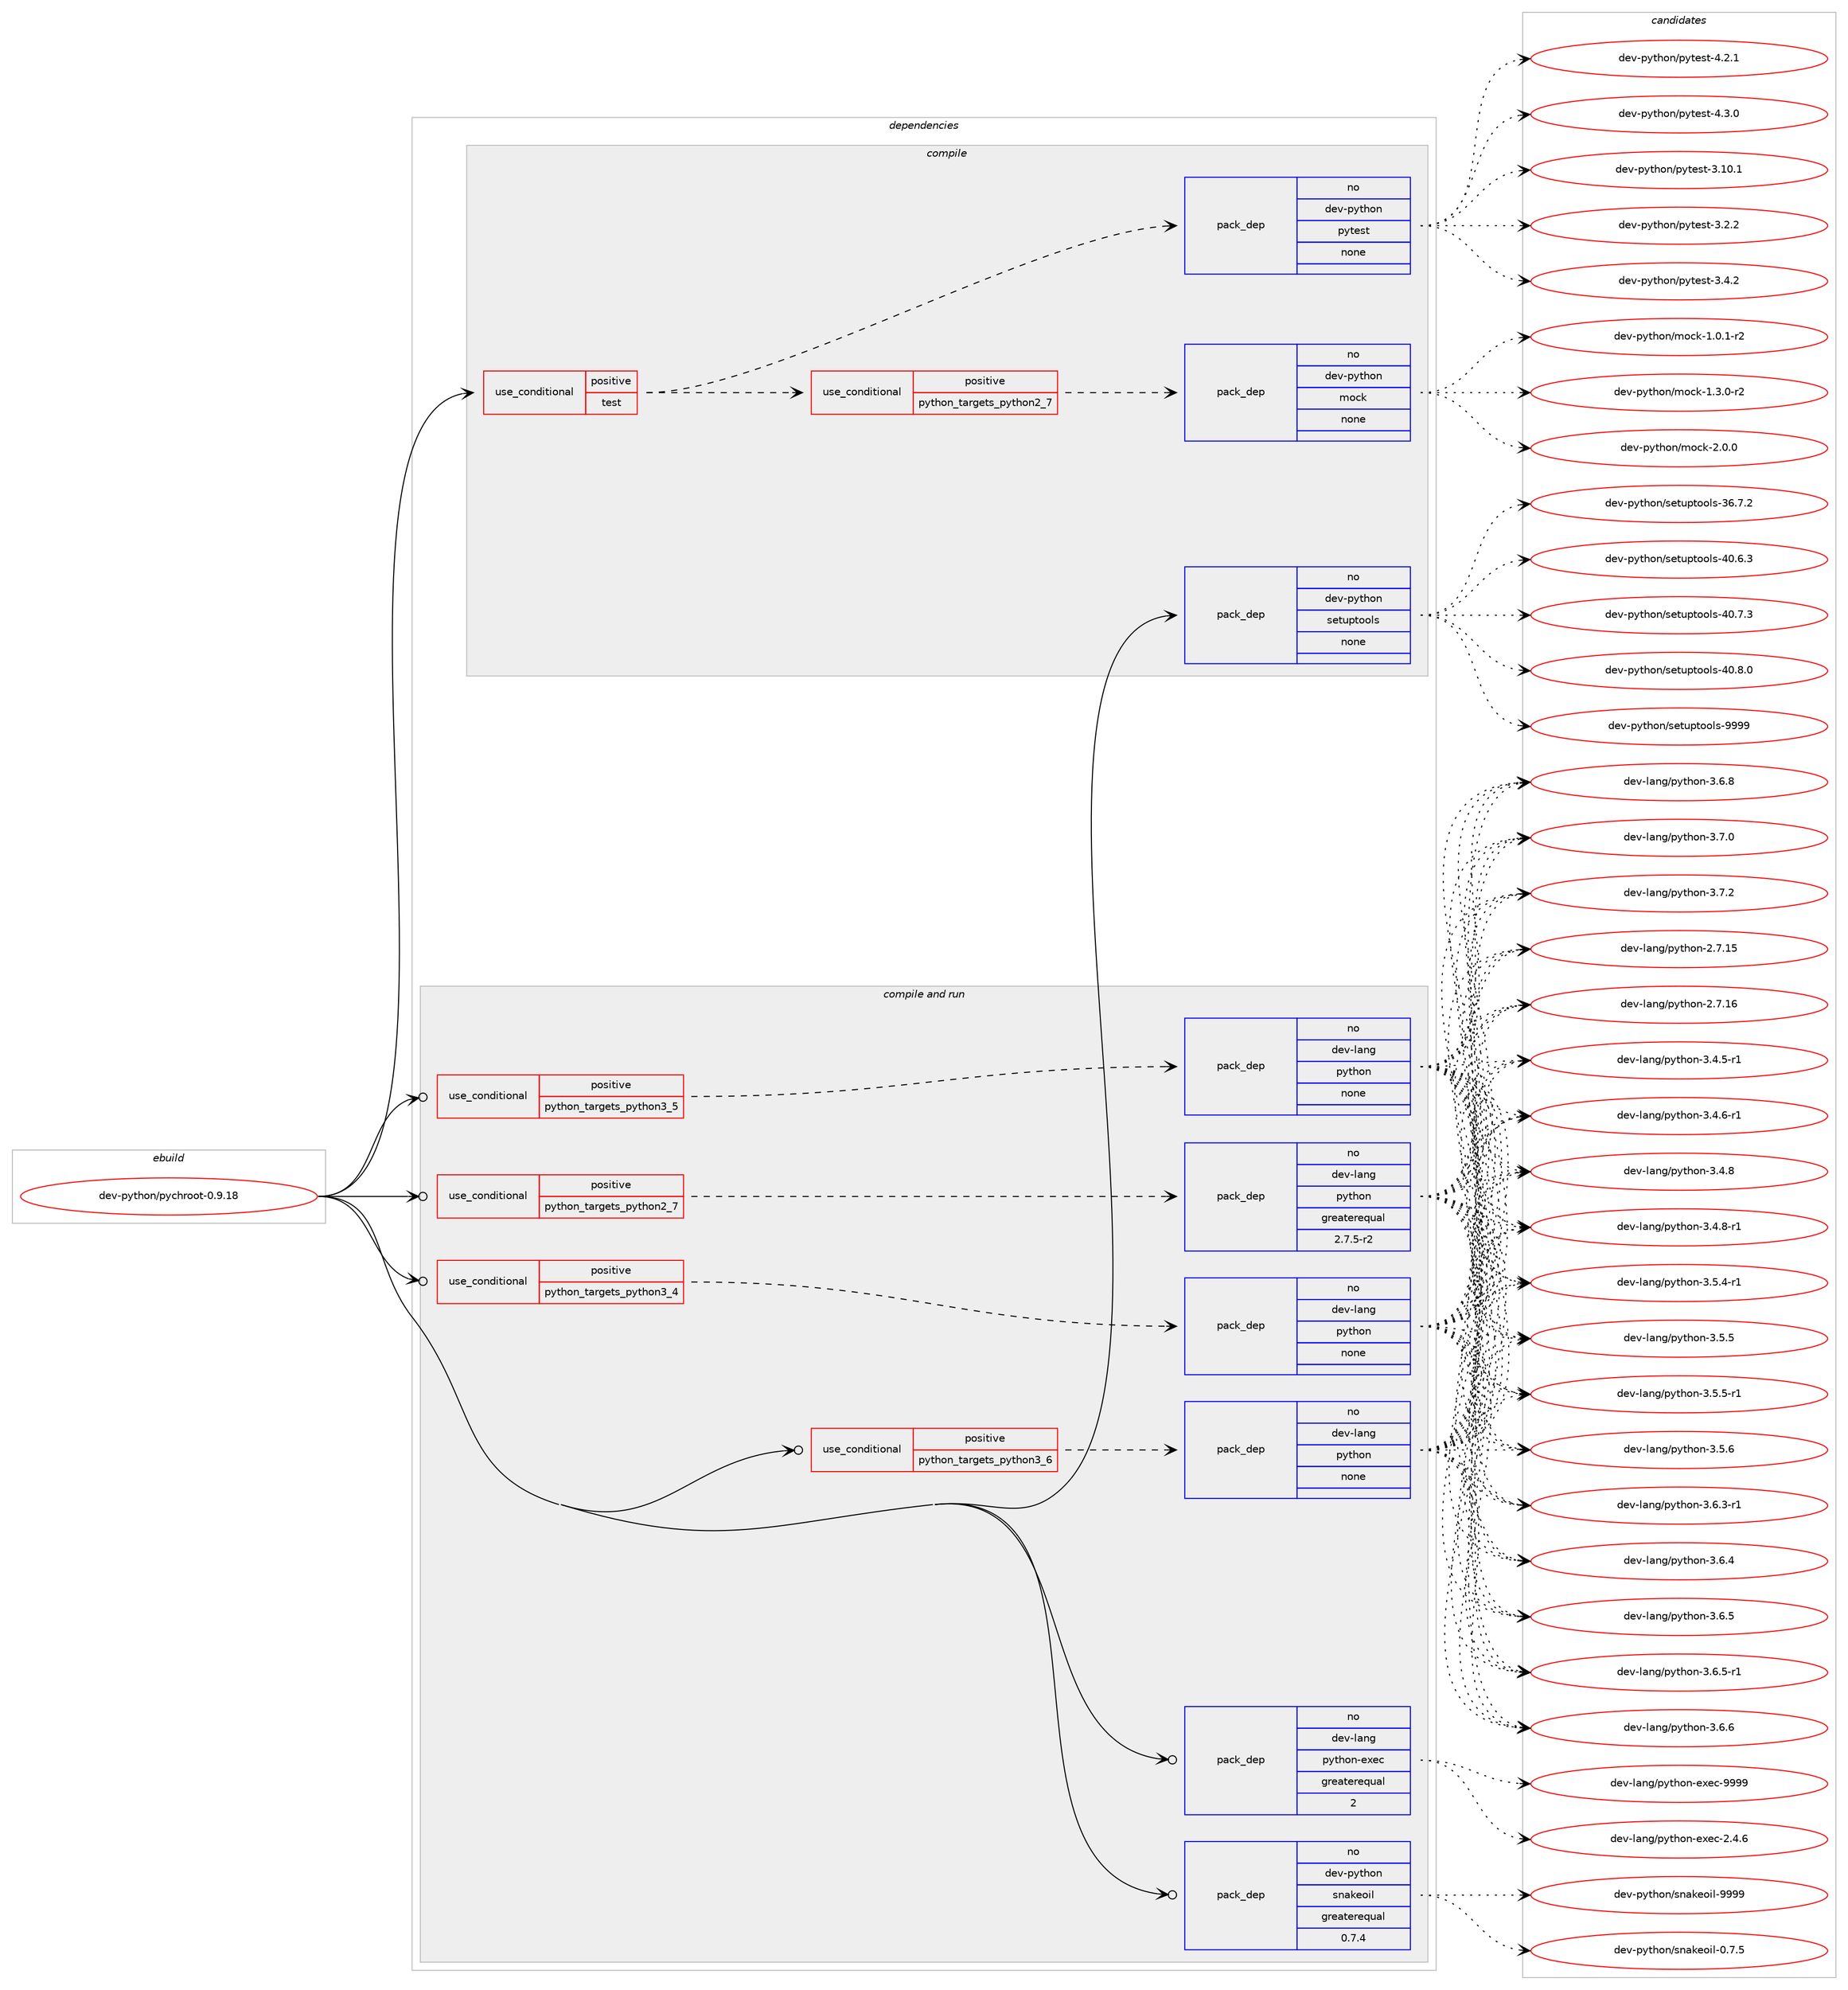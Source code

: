 digraph prolog {

# *************
# Graph options
# *************

newrank=true;
concentrate=true;
compound=true;
graph [rankdir=LR,fontname=Helvetica,fontsize=10,ranksep=1.5];#, ranksep=2.5, nodesep=0.2];
edge  [arrowhead=vee];
node  [fontname=Helvetica,fontsize=10];

# **********
# The ebuild
# **********

subgraph cluster_leftcol {
color=gray;
rank=same;
label=<<i>ebuild</i>>;
id [label="dev-python/pychroot-0.9.18", color=red, width=4, href="../dev-python/pychroot-0.9.18.svg"];
}

# ****************
# The dependencies
# ****************

subgraph cluster_midcol {
color=gray;
label=<<i>dependencies</i>>;
subgraph cluster_compile {
fillcolor="#eeeeee";
style=filled;
label=<<i>compile</i>>;
subgraph cond380358 {
dependency1428037 [label=<<TABLE BORDER="0" CELLBORDER="1" CELLSPACING="0" CELLPADDING="4"><TR><TD ROWSPAN="3" CELLPADDING="10">use_conditional</TD></TR><TR><TD>positive</TD></TR><TR><TD>test</TD></TR></TABLE>>, shape=none, color=red];
subgraph cond380359 {
dependency1428038 [label=<<TABLE BORDER="0" CELLBORDER="1" CELLSPACING="0" CELLPADDING="4"><TR><TD ROWSPAN="3" CELLPADDING="10">use_conditional</TD></TR><TR><TD>positive</TD></TR><TR><TD>python_targets_python2_7</TD></TR></TABLE>>, shape=none, color=red];
subgraph pack1024365 {
dependency1428039 [label=<<TABLE BORDER="0" CELLBORDER="1" CELLSPACING="0" CELLPADDING="4" WIDTH="220"><TR><TD ROWSPAN="6" CELLPADDING="30">pack_dep</TD></TR><TR><TD WIDTH="110">no</TD></TR><TR><TD>dev-python</TD></TR><TR><TD>mock</TD></TR><TR><TD>none</TD></TR><TR><TD></TD></TR></TABLE>>, shape=none, color=blue];
}
dependency1428038:e -> dependency1428039:w [weight=20,style="dashed",arrowhead="vee"];
}
dependency1428037:e -> dependency1428038:w [weight=20,style="dashed",arrowhead="vee"];
subgraph pack1024366 {
dependency1428040 [label=<<TABLE BORDER="0" CELLBORDER="1" CELLSPACING="0" CELLPADDING="4" WIDTH="220"><TR><TD ROWSPAN="6" CELLPADDING="30">pack_dep</TD></TR><TR><TD WIDTH="110">no</TD></TR><TR><TD>dev-python</TD></TR><TR><TD>pytest</TD></TR><TR><TD>none</TD></TR><TR><TD></TD></TR></TABLE>>, shape=none, color=blue];
}
dependency1428037:e -> dependency1428040:w [weight=20,style="dashed",arrowhead="vee"];
}
id:e -> dependency1428037:w [weight=20,style="solid",arrowhead="vee"];
subgraph pack1024367 {
dependency1428041 [label=<<TABLE BORDER="0" CELLBORDER="1" CELLSPACING="0" CELLPADDING="4" WIDTH="220"><TR><TD ROWSPAN="6" CELLPADDING="30">pack_dep</TD></TR><TR><TD WIDTH="110">no</TD></TR><TR><TD>dev-python</TD></TR><TR><TD>setuptools</TD></TR><TR><TD>none</TD></TR><TR><TD></TD></TR></TABLE>>, shape=none, color=blue];
}
id:e -> dependency1428041:w [weight=20,style="solid",arrowhead="vee"];
}
subgraph cluster_compileandrun {
fillcolor="#eeeeee";
style=filled;
label=<<i>compile and run</i>>;
subgraph cond380360 {
dependency1428042 [label=<<TABLE BORDER="0" CELLBORDER="1" CELLSPACING="0" CELLPADDING="4"><TR><TD ROWSPAN="3" CELLPADDING="10">use_conditional</TD></TR><TR><TD>positive</TD></TR><TR><TD>python_targets_python2_7</TD></TR></TABLE>>, shape=none, color=red];
subgraph pack1024368 {
dependency1428043 [label=<<TABLE BORDER="0" CELLBORDER="1" CELLSPACING="0" CELLPADDING="4" WIDTH="220"><TR><TD ROWSPAN="6" CELLPADDING="30">pack_dep</TD></TR><TR><TD WIDTH="110">no</TD></TR><TR><TD>dev-lang</TD></TR><TR><TD>python</TD></TR><TR><TD>greaterequal</TD></TR><TR><TD>2.7.5-r2</TD></TR></TABLE>>, shape=none, color=blue];
}
dependency1428042:e -> dependency1428043:w [weight=20,style="dashed",arrowhead="vee"];
}
id:e -> dependency1428042:w [weight=20,style="solid",arrowhead="odotvee"];
subgraph cond380361 {
dependency1428044 [label=<<TABLE BORDER="0" CELLBORDER="1" CELLSPACING="0" CELLPADDING="4"><TR><TD ROWSPAN="3" CELLPADDING="10">use_conditional</TD></TR><TR><TD>positive</TD></TR><TR><TD>python_targets_python3_4</TD></TR></TABLE>>, shape=none, color=red];
subgraph pack1024369 {
dependency1428045 [label=<<TABLE BORDER="0" CELLBORDER="1" CELLSPACING="0" CELLPADDING="4" WIDTH="220"><TR><TD ROWSPAN="6" CELLPADDING="30">pack_dep</TD></TR><TR><TD WIDTH="110">no</TD></TR><TR><TD>dev-lang</TD></TR><TR><TD>python</TD></TR><TR><TD>none</TD></TR><TR><TD></TD></TR></TABLE>>, shape=none, color=blue];
}
dependency1428044:e -> dependency1428045:w [weight=20,style="dashed",arrowhead="vee"];
}
id:e -> dependency1428044:w [weight=20,style="solid",arrowhead="odotvee"];
subgraph cond380362 {
dependency1428046 [label=<<TABLE BORDER="0" CELLBORDER="1" CELLSPACING="0" CELLPADDING="4"><TR><TD ROWSPAN="3" CELLPADDING="10">use_conditional</TD></TR><TR><TD>positive</TD></TR><TR><TD>python_targets_python3_5</TD></TR></TABLE>>, shape=none, color=red];
subgraph pack1024370 {
dependency1428047 [label=<<TABLE BORDER="0" CELLBORDER="1" CELLSPACING="0" CELLPADDING="4" WIDTH="220"><TR><TD ROWSPAN="6" CELLPADDING="30">pack_dep</TD></TR><TR><TD WIDTH="110">no</TD></TR><TR><TD>dev-lang</TD></TR><TR><TD>python</TD></TR><TR><TD>none</TD></TR><TR><TD></TD></TR></TABLE>>, shape=none, color=blue];
}
dependency1428046:e -> dependency1428047:w [weight=20,style="dashed",arrowhead="vee"];
}
id:e -> dependency1428046:w [weight=20,style="solid",arrowhead="odotvee"];
subgraph cond380363 {
dependency1428048 [label=<<TABLE BORDER="0" CELLBORDER="1" CELLSPACING="0" CELLPADDING="4"><TR><TD ROWSPAN="3" CELLPADDING="10">use_conditional</TD></TR><TR><TD>positive</TD></TR><TR><TD>python_targets_python3_6</TD></TR></TABLE>>, shape=none, color=red];
subgraph pack1024371 {
dependency1428049 [label=<<TABLE BORDER="0" CELLBORDER="1" CELLSPACING="0" CELLPADDING="4" WIDTH="220"><TR><TD ROWSPAN="6" CELLPADDING="30">pack_dep</TD></TR><TR><TD WIDTH="110">no</TD></TR><TR><TD>dev-lang</TD></TR><TR><TD>python</TD></TR><TR><TD>none</TD></TR><TR><TD></TD></TR></TABLE>>, shape=none, color=blue];
}
dependency1428048:e -> dependency1428049:w [weight=20,style="dashed",arrowhead="vee"];
}
id:e -> dependency1428048:w [weight=20,style="solid",arrowhead="odotvee"];
subgraph pack1024372 {
dependency1428050 [label=<<TABLE BORDER="0" CELLBORDER="1" CELLSPACING="0" CELLPADDING="4" WIDTH="220"><TR><TD ROWSPAN="6" CELLPADDING="30">pack_dep</TD></TR><TR><TD WIDTH="110">no</TD></TR><TR><TD>dev-lang</TD></TR><TR><TD>python-exec</TD></TR><TR><TD>greaterequal</TD></TR><TR><TD>2</TD></TR></TABLE>>, shape=none, color=blue];
}
id:e -> dependency1428050:w [weight=20,style="solid",arrowhead="odotvee"];
subgraph pack1024373 {
dependency1428051 [label=<<TABLE BORDER="0" CELLBORDER="1" CELLSPACING="0" CELLPADDING="4" WIDTH="220"><TR><TD ROWSPAN="6" CELLPADDING="30">pack_dep</TD></TR><TR><TD WIDTH="110">no</TD></TR><TR><TD>dev-python</TD></TR><TR><TD>snakeoil</TD></TR><TR><TD>greaterequal</TD></TR><TR><TD>0.7.4</TD></TR></TABLE>>, shape=none, color=blue];
}
id:e -> dependency1428051:w [weight=20,style="solid",arrowhead="odotvee"];
}
subgraph cluster_run {
fillcolor="#eeeeee";
style=filled;
label=<<i>run</i>>;
}
}

# **************
# The candidates
# **************

subgraph cluster_choices {
rank=same;
color=gray;
label=<<i>candidates</i>>;

subgraph choice1024365 {
color=black;
nodesep=1;
choice1001011184511212111610411111047109111991074549464846494511450 [label="dev-python/mock-1.0.1-r2", color=red, width=4,href="../dev-python/mock-1.0.1-r2.svg"];
choice1001011184511212111610411111047109111991074549465146484511450 [label="dev-python/mock-1.3.0-r2", color=red, width=4,href="../dev-python/mock-1.3.0-r2.svg"];
choice100101118451121211161041111104710911199107455046484648 [label="dev-python/mock-2.0.0", color=red, width=4,href="../dev-python/mock-2.0.0.svg"];
dependency1428039:e -> choice1001011184511212111610411111047109111991074549464846494511450:w [style=dotted,weight="100"];
dependency1428039:e -> choice1001011184511212111610411111047109111991074549465146484511450:w [style=dotted,weight="100"];
dependency1428039:e -> choice100101118451121211161041111104710911199107455046484648:w [style=dotted,weight="100"];
}
subgraph choice1024366 {
color=black;
nodesep=1;
choice100101118451121211161041111104711212111610111511645514649484649 [label="dev-python/pytest-3.10.1", color=red, width=4,href="../dev-python/pytest-3.10.1.svg"];
choice1001011184511212111610411111047112121116101115116455146504650 [label="dev-python/pytest-3.2.2", color=red, width=4,href="../dev-python/pytest-3.2.2.svg"];
choice1001011184511212111610411111047112121116101115116455146524650 [label="dev-python/pytest-3.4.2", color=red, width=4,href="../dev-python/pytest-3.4.2.svg"];
choice1001011184511212111610411111047112121116101115116455246504649 [label="dev-python/pytest-4.2.1", color=red, width=4,href="../dev-python/pytest-4.2.1.svg"];
choice1001011184511212111610411111047112121116101115116455246514648 [label="dev-python/pytest-4.3.0", color=red, width=4,href="../dev-python/pytest-4.3.0.svg"];
dependency1428040:e -> choice100101118451121211161041111104711212111610111511645514649484649:w [style=dotted,weight="100"];
dependency1428040:e -> choice1001011184511212111610411111047112121116101115116455146504650:w [style=dotted,weight="100"];
dependency1428040:e -> choice1001011184511212111610411111047112121116101115116455146524650:w [style=dotted,weight="100"];
dependency1428040:e -> choice1001011184511212111610411111047112121116101115116455246504649:w [style=dotted,weight="100"];
dependency1428040:e -> choice1001011184511212111610411111047112121116101115116455246514648:w [style=dotted,weight="100"];
}
subgraph choice1024367 {
color=black;
nodesep=1;
choice100101118451121211161041111104711510111611711211611111110811545515446554650 [label="dev-python/setuptools-36.7.2", color=red, width=4,href="../dev-python/setuptools-36.7.2.svg"];
choice100101118451121211161041111104711510111611711211611111110811545524846544651 [label="dev-python/setuptools-40.6.3", color=red, width=4,href="../dev-python/setuptools-40.6.3.svg"];
choice100101118451121211161041111104711510111611711211611111110811545524846554651 [label="dev-python/setuptools-40.7.3", color=red, width=4,href="../dev-python/setuptools-40.7.3.svg"];
choice100101118451121211161041111104711510111611711211611111110811545524846564648 [label="dev-python/setuptools-40.8.0", color=red, width=4,href="../dev-python/setuptools-40.8.0.svg"];
choice10010111845112121116104111110471151011161171121161111111081154557575757 [label="dev-python/setuptools-9999", color=red, width=4,href="../dev-python/setuptools-9999.svg"];
dependency1428041:e -> choice100101118451121211161041111104711510111611711211611111110811545515446554650:w [style=dotted,weight="100"];
dependency1428041:e -> choice100101118451121211161041111104711510111611711211611111110811545524846544651:w [style=dotted,weight="100"];
dependency1428041:e -> choice100101118451121211161041111104711510111611711211611111110811545524846554651:w [style=dotted,weight="100"];
dependency1428041:e -> choice100101118451121211161041111104711510111611711211611111110811545524846564648:w [style=dotted,weight="100"];
dependency1428041:e -> choice10010111845112121116104111110471151011161171121161111111081154557575757:w [style=dotted,weight="100"];
}
subgraph choice1024368 {
color=black;
nodesep=1;
choice10010111845108971101034711212111610411111045504655464953 [label="dev-lang/python-2.7.15", color=red, width=4,href="../dev-lang/python-2.7.15.svg"];
choice10010111845108971101034711212111610411111045504655464954 [label="dev-lang/python-2.7.16", color=red, width=4,href="../dev-lang/python-2.7.16.svg"];
choice1001011184510897110103471121211161041111104551465246534511449 [label="dev-lang/python-3.4.5-r1", color=red, width=4,href="../dev-lang/python-3.4.5-r1.svg"];
choice1001011184510897110103471121211161041111104551465246544511449 [label="dev-lang/python-3.4.6-r1", color=red, width=4,href="../dev-lang/python-3.4.6-r1.svg"];
choice100101118451089711010347112121116104111110455146524656 [label="dev-lang/python-3.4.8", color=red, width=4,href="../dev-lang/python-3.4.8.svg"];
choice1001011184510897110103471121211161041111104551465246564511449 [label="dev-lang/python-3.4.8-r1", color=red, width=4,href="../dev-lang/python-3.4.8-r1.svg"];
choice1001011184510897110103471121211161041111104551465346524511449 [label="dev-lang/python-3.5.4-r1", color=red, width=4,href="../dev-lang/python-3.5.4-r1.svg"];
choice100101118451089711010347112121116104111110455146534653 [label="dev-lang/python-3.5.5", color=red, width=4,href="../dev-lang/python-3.5.5.svg"];
choice1001011184510897110103471121211161041111104551465346534511449 [label="dev-lang/python-3.5.5-r1", color=red, width=4,href="../dev-lang/python-3.5.5-r1.svg"];
choice100101118451089711010347112121116104111110455146534654 [label="dev-lang/python-3.5.6", color=red, width=4,href="../dev-lang/python-3.5.6.svg"];
choice1001011184510897110103471121211161041111104551465446514511449 [label="dev-lang/python-3.6.3-r1", color=red, width=4,href="../dev-lang/python-3.6.3-r1.svg"];
choice100101118451089711010347112121116104111110455146544652 [label="dev-lang/python-3.6.4", color=red, width=4,href="../dev-lang/python-3.6.4.svg"];
choice100101118451089711010347112121116104111110455146544653 [label="dev-lang/python-3.6.5", color=red, width=4,href="../dev-lang/python-3.6.5.svg"];
choice1001011184510897110103471121211161041111104551465446534511449 [label="dev-lang/python-3.6.5-r1", color=red, width=4,href="../dev-lang/python-3.6.5-r1.svg"];
choice100101118451089711010347112121116104111110455146544654 [label="dev-lang/python-3.6.6", color=red, width=4,href="../dev-lang/python-3.6.6.svg"];
choice100101118451089711010347112121116104111110455146544656 [label="dev-lang/python-3.6.8", color=red, width=4,href="../dev-lang/python-3.6.8.svg"];
choice100101118451089711010347112121116104111110455146554648 [label="dev-lang/python-3.7.0", color=red, width=4,href="../dev-lang/python-3.7.0.svg"];
choice100101118451089711010347112121116104111110455146554650 [label="dev-lang/python-3.7.2", color=red, width=4,href="../dev-lang/python-3.7.2.svg"];
dependency1428043:e -> choice10010111845108971101034711212111610411111045504655464953:w [style=dotted,weight="100"];
dependency1428043:e -> choice10010111845108971101034711212111610411111045504655464954:w [style=dotted,weight="100"];
dependency1428043:e -> choice1001011184510897110103471121211161041111104551465246534511449:w [style=dotted,weight="100"];
dependency1428043:e -> choice1001011184510897110103471121211161041111104551465246544511449:w [style=dotted,weight="100"];
dependency1428043:e -> choice100101118451089711010347112121116104111110455146524656:w [style=dotted,weight="100"];
dependency1428043:e -> choice1001011184510897110103471121211161041111104551465246564511449:w [style=dotted,weight="100"];
dependency1428043:e -> choice1001011184510897110103471121211161041111104551465346524511449:w [style=dotted,weight="100"];
dependency1428043:e -> choice100101118451089711010347112121116104111110455146534653:w [style=dotted,weight="100"];
dependency1428043:e -> choice1001011184510897110103471121211161041111104551465346534511449:w [style=dotted,weight="100"];
dependency1428043:e -> choice100101118451089711010347112121116104111110455146534654:w [style=dotted,weight="100"];
dependency1428043:e -> choice1001011184510897110103471121211161041111104551465446514511449:w [style=dotted,weight="100"];
dependency1428043:e -> choice100101118451089711010347112121116104111110455146544652:w [style=dotted,weight="100"];
dependency1428043:e -> choice100101118451089711010347112121116104111110455146544653:w [style=dotted,weight="100"];
dependency1428043:e -> choice1001011184510897110103471121211161041111104551465446534511449:w [style=dotted,weight="100"];
dependency1428043:e -> choice100101118451089711010347112121116104111110455146544654:w [style=dotted,weight="100"];
dependency1428043:e -> choice100101118451089711010347112121116104111110455146544656:w [style=dotted,weight="100"];
dependency1428043:e -> choice100101118451089711010347112121116104111110455146554648:w [style=dotted,weight="100"];
dependency1428043:e -> choice100101118451089711010347112121116104111110455146554650:w [style=dotted,weight="100"];
}
subgraph choice1024369 {
color=black;
nodesep=1;
choice10010111845108971101034711212111610411111045504655464953 [label="dev-lang/python-2.7.15", color=red, width=4,href="../dev-lang/python-2.7.15.svg"];
choice10010111845108971101034711212111610411111045504655464954 [label="dev-lang/python-2.7.16", color=red, width=4,href="../dev-lang/python-2.7.16.svg"];
choice1001011184510897110103471121211161041111104551465246534511449 [label="dev-lang/python-3.4.5-r1", color=red, width=4,href="../dev-lang/python-3.4.5-r1.svg"];
choice1001011184510897110103471121211161041111104551465246544511449 [label="dev-lang/python-3.4.6-r1", color=red, width=4,href="../dev-lang/python-3.4.6-r1.svg"];
choice100101118451089711010347112121116104111110455146524656 [label="dev-lang/python-3.4.8", color=red, width=4,href="../dev-lang/python-3.4.8.svg"];
choice1001011184510897110103471121211161041111104551465246564511449 [label="dev-lang/python-3.4.8-r1", color=red, width=4,href="../dev-lang/python-3.4.8-r1.svg"];
choice1001011184510897110103471121211161041111104551465346524511449 [label="dev-lang/python-3.5.4-r1", color=red, width=4,href="../dev-lang/python-3.5.4-r1.svg"];
choice100101118451089711010347112121116104111110455146534653 [label="dev-lang/python-3.5.5", color=red, width=4,href="../dev-lang/python-3.5.5.svg"];
choice1001011184510897110103471121211161041111104551465346534511449 [label="dev-lang/python-3.5.5-r1", color=red, width=4,href="../dev-lang/python-3.5.5-r1.svg"];
choice100101118451089711010347112121116104111110455146534654 [label="dev-lang/python-3.5.6", color=red, width=4,href="../dev-lang/python-3.5.6.svg"];
choice1001011184510897110103471121211161041111104551465446514511449 [label="dev-lang/python-3.6.3-r1", color=red, width=4,href="../dev-lang/python-3.6.3-r1.svg"];
choice100101118451089711010347112121116104111110455146544652 [label="dev-lang/python-3.6.4", color=red, width=4,href="../dev-lang/python-3.6.4.svg"];
choice100101118451089711010347112121116104111110455146544653 [label="dev-lang/python-3.6.5", color=red, width=4,href="../dev-lang/python-3.6.5.svg"];
choice1001011184510897110103471121211161041111104551465446534511449 [label="dev-lang/python-3.6.5-r1", color=red, width=4,href="../dev-lang/python-3.6.5-r1.svg"];
choice100101118451089711010347112121116104111110455146544654 [label="dev-lang/python-3.6.6", color=red, width=4,href="../dev-lang/python-3.6.6.svg"];
choice100101118451089711010347112121116104111110455146544656 [label="dev-lang/python-3.6.8", color=red, width=4,href="../dev-lang/python-3.6.8.svg"];
choice100101118451089711010347112121116104111110455146554648 [label="dev-lang/python-3.7.0", color=red, width=4,href="../dev-lang/python-3.7.0.svg"];
choice100101118451089711010347112121116104111110455146554650 [label="dev-lang/python-3.7.2", color=red, width=4,href="../dev-lang/python-3.7.2.svg"];
dependency1428045:e -> choice10010111845108971101034711212111610411111045504655464953:w [style=dotted,weight="100"];
dependency1428045:e -> choice10010111845108971101034711212111610411111045504655464954:w [style=dotted,weight="100"];
dependency1428045:e -> choice1001011184510897110103471121211161041111104551465246534511449:w [style=dotted,weight="100"];
dependency1428045:e -> choice1001011184510897110103471121211161041111104551465246544511449:w [style=dotted,weight="100"];
dependency1428045:e -> choice100101118451089711010347112121116104111110455146524656:w [style=dotted,weight="100"];
dependency1428045:e -> choice1001011184510897110103471121211161041111104551465246564511449:w [style=dotted,weight="100"];
dependency1428045:e -> choice1001011184510897110103471121211161041111104551465346524511449:w [style=dotted,weight="100"];
dependency1428045:e -> choice100101118451089711010347112121116104111110455146534653:w [style=dotted,weight="100"];
dependency1428045:e -> choice1001011184510897110103471121211161041111104551465346534511449:w [style=dotted,weight="100"];
dependency1428045:e -> choice100101118451089711010347112121116104111110455146534654:w [style=dotted,weight="100"];
dependency1428045:e -> choice1001011184510897110103471121211161041111104551465446514511449:w [style=dotted,weight="100"];
dependency1428045:e -> choice100101118451089711010347112121116104111110455146544652:w [style=dotted,weight="100"];
dependency1428045:e -> choice100101118451089711010347112121116104111110455146544653:w [style=dotted,weight="100"];
dependency1428045:e -> choice1001011184510897110103471121211161041111104551465446534511449:w [style=dotted,weight="100"];
dependency1428045:e -> choice100101118451089711010347112121116104111110455146544654:w [style=dotted,weight="100"];
dependency1428045:e -> choice100101118451089711010347112121116104111110455146544656:w [style=dotted,weight="100"];
dependency1428045:e -> choice100101118451089711010347112121116104111110455146554648:w [style=dotted,weight="100"];
dependency1428045:e -> choice100101118451089711010347112121116104111110455146554650:w [style=dotted,weight="100"];
}
subgraph choice1024370 {
color=black;
nodesep=1;
choice10010111845108971101034711212111610411111045504655464953 [label="dev-lang/python-2.7.15", color=red, width=4,href="../dev-lang/python-2.7.15.svg"];
choice10010111845108971101034711212111610411111045504655464954 [label="dev-lang/python-2.7.16", color=red, width=4,href="../dev-lang/python-2.7.16.svg"];
choice1001011184510897110103471121211161041111104551465246534511449 [label="dev-lang/python-3.4.5-r1", color=red, width=4,href="../dev-lang/python-3.4.5-r1.svg"];
choice1001011184510897110103471121211161041111104551465246544511449 [label="dev-lang/python-3.4.6-r1", color=red, width=4,href="../dev-lang/python-3.4.6-r1.svg"];
choice100101118451089711010347112121116104111110455146524656 [label="dev-lang/python-3.4.8", color=red, width=4,href="../dev-lang/python-3.4.8.svg"];
choice1001011184510897110103471121211161041111104551465246564511449 [label="dev-lang/python-3.4.8-r1", color=red, width=4,href="../dev-lang/python-3.4.8-r1.svg"];
choice1001011184510897110103471121211161041111104551465346524511449 [label="dev-lang/python-3.5.4-r1", color=red, width=4,href="../dev-lang/python-3.5.4-r1.svg"];
choice100101118451089711010347112121116104111110455146534653 [label="dev-lang/python-3.5.5", color=red, width=4,href="../dev-lang/python-3.5.5.svg"];
choice1001011184510897110103471121211161041111104551465346534511449 [label="dev-lang/python-3.5.5-r1", color=red, width=4,href="../dev-lang/python-3.5.5-r1.svg"];
choice100101118451089711010347112121116104111110455146534654 [label="dev-lang/python-3.5.6", color=red, width=4,href="../dev-lang/python-3.5.6.svg"];
choice1001011184510897110103471121211161041111104551465446514511449 [label="dev-lang/python-3.6.3-r1", color=red, width=4,href="../dev-lang/python-3.6.3-r1.svg"];
choice100101118451089711010347112121116104111110455146544652 [label="dev-lang/python-3.6.4", color=red, width=4,href="../dev-lang/python-3.6.4.svg"];
choice100101118451089711010347112121116104111110455146544653 [label="dev-lang/python-3.6.5", color=red, width=4,href="../dev-lang/python-3.6.5.svg"];
choice1001011184510897110103471121211161041111104551465446534511449 [label="dev-lang/python-3.6.5-r1", color=red, width=4,href="../dev-lang/python-3.6.5-r1.svg"];
choice100101118451089711010347112121116104111110455146544654 [label="dev-lang/python-3.6.6", color=red, width=4,href="../dev-lang/python-3.6.6.svg"];
choice100101118451089711010347112121116104111110455146544656 [label="dev-lang/python-3.6.8", color=red, width=4,href="../dev-lang/python-3.6.8.svg"];
choice100101118451089711010347112121116104111110455146554648 [label="dev-lang/python-3.7.0", color=red, width=4,href="../dev-lang/python-3.7.0.svg"];
choice100101118451089711010347112121116104111110455146554650 [label="dev-lang/python-3.7.2", color=red, width=4,href="../dev-lang/python-3.7.2.svg"];
dependency1428047:e -> choice10010111845108971101034711212111610411111045504655464953:w [style=dotted,weight="100"];
dependency1428047:e -> choice10010111845108971101034711212111610411111045504655464954:w [style=dotted,weight="100"];
dependency1428047:e -> choice1001011184510897110103471121211161041111104551465246534511449:w [style=dotted,weight="100"];
dependency1428047:e -> choice1001011184510897110103471121211161041111104551465246544511449:w [style=dotted,weight="100"];
dependency1428047:e -> choice100101118451089711010347112121116104111110455146524656:w [style=dotted,weight="100"];
dependency1428047:e -> choice1001011184510897110103471121211161041111104551465246564511449:w [style=dotted,weight="100"];
dependency1428047:e -> choice1001011184510897110103471121211161041111104551465346524511449:w [style=dotted,weight="100"];
dependency1428047:e -> choice100101118451089711010347112121116104111110455146534653:w [style=dotted,weight="100"];
dependency1428047:e -> choice1001011184510897110103471121211161041111104551465346534511449:w [style=dotted,weight="100"];
dependency1428047:e -> choice100101118451089711010347112121116104111110455146534654:w [style=dotted,weight="100"];
dependency1428047:e -> choice1001011184510897110103471121211161041111104551465446514511449:w [style=dotted,weight="100"];
dependency1428047:e -> choice100101118451089711010347112121116104111110455146544652:w [style=dotted,weight="100"];
dependency1428047:e -> choice100101118451089711010347112121116104111110455146544653:w [style=dotted,weight="100"];
dependency1428047:e -> choice1001011184510897110103471121211161041111104551465446534511449:w [style=dotted,weight="100"];
dependency1428047:e -> choice100101118451089711010347112121116104111110455146544654:w [style=dotted,weight="100"];
dependency1428047:e -> choice100101118451089711010347112121116104111110455146544656:w [style=dotted,weight="100"];
dependency1428047:e -> choice100101118451089711010347112121116104111110455146554648:w [style=dotted,weight="100"];
dependency1428047:e -> choice100101118451089711010347112121116104111110455146554650:w [style=dotted,weight="100"];
}
subgraph choice1024371 {
color=black;
nodesep=1;
choice10010111845108971101034711212111610411111045504655464953 [label="dev-lang/python-2.7.15", color=red, width=4,href="../dev-lang/python-2.7.15.svg"];
choice10010111845108971101034711212111610411111045504655464954 [label="dev-lang/python-2.7.16", color=red, width=4,href="../dev-lang/python-2.7.16.svg"];
choice1001011184510897110103471121211161041111104551465246534511449 [label="dev-lang/python-3.4.5-r1", color=red, width=4,href="../dev-lang/python-3.4.5-r1.svg"];
choice1001011184510897110103471121211161041111104551465246544511449 [label="dev-lang/python-3.4.6-r1", color=red, width=4,href="../dev-lang/python-3.4.6-r1.svg"];
choice100101118451089711010347112121116104111110455146524656 [label="dev-lang/python-3.4.8", color=red, width=4,href="../dev-lang/python-3.4.8.svg"];
choice1001011184510897110103471121211161041111104551465246564511449 [label="dev-lang/python-3.4.8-r1", color=red, width=4,href="../dev-lang/python-3.4.8-r1.svg"];
choice1001011184510897110103471121211161041111104551465346524511449 [label="dev-lang/python-3.5.4-r1", color=red, width=4,href="../dev-lang/python-3.5.4-r1.svg"];
choice100101118451089711010347112121116104111110455146534653 [label="dev-lang/python-3.5.5", color=red, width=4,href="../dev-lang/python-3.5.5.svg"];
choice1001011184510897110103471121211161041111104551465346534511449 [label="dev-lang/python-3.5.5-r1", color=red, width=4,href="../dev-lang/python-3.5.5-r1.svg"];
choice100101118451089711010347112121116104111110455146534654 [label="dev-lang/python-3.5.6", color=red, width=4,href="../dev-lang/python-3.5.6.svg"];
choice1001011184510897110103471121211161041111104551465446514511449 [label="dev-lang/python-3.6.3-r1", color=red, width=4,href="../dev-lang/python-3.6.3-r1.svg"];
choice100101118451089711010347112121116104111110455146544652 [label="dev-lang/python-3.6.4", color=red, width=4,href="../dev-lang/python-3.6.4.svg"];
choice100101118451089711010347112121116104111110455146544653 [label="dev-lang/python-3.6.5", color=red, width=4,href="../dev-lang/python-3.6.5.svg"];
choice1001011184510897110103471121211161041111104551465446534511449 [label="dev-lang/python-3.6.5-r1", color=red, width=4,href="../dev-lang/python-3.6.5-r1.svg"];
choice100101118451089711010347112121116104111110455146544654 [label="dev-lang/python-3.6.6", color=red, width=4,href="../dev-lang/python-3.6.6.svg"];
choice100101118451089711010347112121116104111110455146544656 [label="dev-lang/python-3.6.8", color=red, width=4,href="../dev-lang/python-3.6.8.svg"];
choice100101118451089711010347112121116104111110455146554648 [label="dev-lang/python-3.7.0", color=red, width=4,href="../dev-lang/python-3.7.0.svg"];
choice100101118451089711010347112121116104111110455146554650 [label="dev-lang/python-3.7.2", color=red, width=4,href="../dev-lang/python-3.7.2.svg"];
dependency1428049:e -> choice10010111845108971101034711212111610411111045504655464953:w [style=dotted,weight="100"];
dependency1428049:e -> choice10010111845108971101034711212111610411111045504655464954:w [style=dotted,weight="100"];
dependency1428049:e -> choice1001011184510897110103471121211161041111104551465246534511449:w [style=dotted,weight="100"];
dependency1428049:e -> choice1001011184510897110103471121211161041111104551465246544511449:w [style=dotted,weight="100"];
dependency1428049:e -> choice100101118451089711010347112121116104111110455146524656:w [style=dotted,weight="100"];
dependency1428049:e -> choice1001011184510897110103471121211161041111104551465246564511449:w [style=dotted,weight="100"];
dependency1428049:e -> choice1001011184510897110103471121211161041111104551465346524511449:w [style=dotted,weight="100"];
dependency1428049:e -> choice100101118451089711010347112121116104111110455146534653:w [style=dotted,weight="100"];
dependency1428049:e -> choice1001011184510897110103471121211161041111104551465346534511449:w [style=dotted,weight="100"];
dependency1428049:e -> choice100101118451089711010347112121116104111110455146534654:w [style=dotted,weight="100"];
dependency1428049:e -> choice1001011184510897110103471121211161041111104551465446514511449:w [style=dotted,weight="100"];
dependency1428049:e -> choice100101118451089711010347112121116104111110455146544652:w [style=dotted,weight="100"];
dependency1428049:e -> choice100101118451089711010347112121116104111110455146544653:w [style=dotted,weight="100"];
dependency1428049:e -> choice1001011184510897110103471121211161041111104551465446534511449:w [style=dotted,weight="100"];
dependency1428049:e -> choice100101118451089711010347112121116104111110455146544654:w [style=dotted,weight="100"];
dependency1428049:e -> choice100101118451089711010347112121116104111110455146544656:w [style=dotted,weight="100"];
dependency1428049:e -> choice100101118451089711010347112121116104111110455146554648:w [style=dotted,weight="100"];
dependency1428049:e -> choice100101118451089711010347112121116104111110455146554650:w [style=dotted,weight="100"];
}
subgraph choice1024372 {
color=black;
nodesep=1;
choice1001011184510897110103471121211161041111104510112010199455046524654 [label="dev-lang/python-exec-2.4.6", color=red, width=4,href="../dev-lang/python-exec-2.4.6.svg"];
choice10010111845108971101034711212111610411111045101120101994557575757 [label="dev-lang/python-exec-9999", color=red, width=4,href="../dev-lang/python-exec-9999.svg"];
dependency1428050:e -> choice1001011184510897110103471121211161041111104510112010199455046524654:w [style=dotted,weight="100"];
dependency1428050:e -> choice10010111845108971101034711212111610411111045101120101994557575757:w [style=dotted,weight="100"];
}
subgraph choice1024373 {
color=black;
nodesep=1;
choice100101118451121211161041111104711511097107101111105108454846554653 [label="dev-python/snakeoil-0.7.5", color=red, width=4,href="../dev-python/snakeoil-0.7.5.svg"];
choice1001011184511212111610411111047115110971071011111051084557575757 [label="dev-python/snakeoil-9999", color=red, width=4,href="../dev-python/snakeoil-9999.svg"];
dependency1428051:e -> choice100101118451121211161041111104711511097107101111105108454846554653:w [style=dotted,weight="100"];
dependency1428051:e -> choice1001011184511212111610411111047115110971071011111051084557575757:w [style=dotted,weight="100"];
}
}

}
